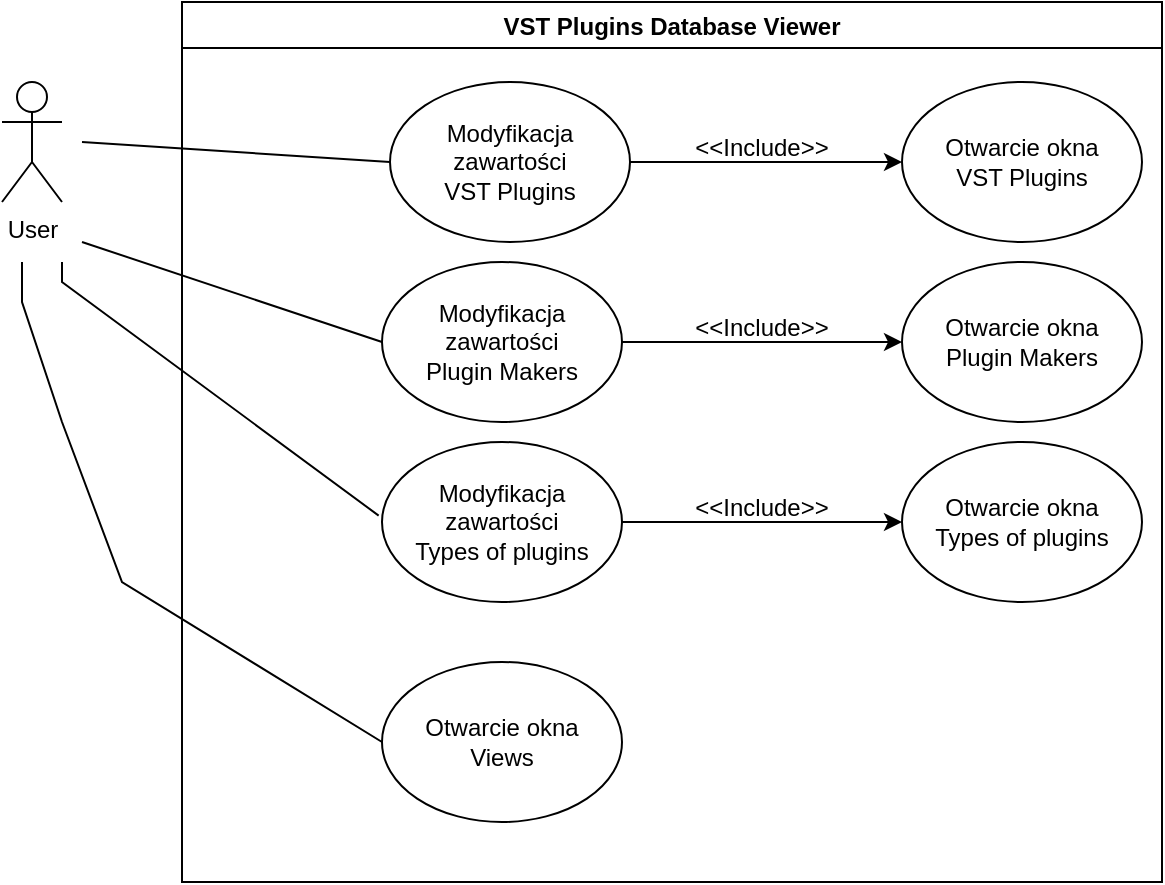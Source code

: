 <mxfile version="18.2.1"><diagram id="PE_-rLOyzIDxLuA_NrZw" name="Page-1"><mxGraphModel dx="1422" dy="-389" grid="1" gridSize="10" guides="1" tooltips="1" connect="1" arrows="1" fold="1" page="1" pageScale="1" pageWidth="827" pageHeight="1169" math="0" shadow="0"><root><mxCell id="0"/><mxCell id="1" parent="0"/><mxCell id="qRG5tzOgu3wpBvP5FMSE-100" value="User" style="shape=umlActor;verticalLabelPosition=bottom;verticalAlign=top;html=1;outlineConnect=0;" vertex="1" parent="1"><mxGeometry x="60" y="1354" width="30" height="60" as="geometry"/></mxCell><mxCell id="qRG5tzOgu3wpBvP5FMSE-101" value="VST Plugins Database Viewer" style="swimlane;fillColor=none;" vertex="1" parent="1"><mxGeometry x="150" y="1314" width="490" height="440" as="geometry"/></mxCell><mxCell id="qRG5tzOgu3wpBvP5FMSE-102" value="Otwarcie okna&lt;br&gt;VST Plugins" style="ellipse;whiteSpace=wrap;html=1;" vertex="1" parent="qRG5tzOgu3wpBvP5FMSE-101"><mxGeometry x="360" y="40" width="120" height="80" as="geometry"/></mxCell><mxCell id="qRG5tzOgu3wpBvP5FMSE-103" value="Otwarcie okna&lt;br&gt;Plugin Makers" style="ellipse;whiteSpace=wrap;html=1;" vertex="1" parent="qRG5tzOgu3wpBvP5FMSE-101"><mxGeometry x="360" y="130" width="120" height="80" as="geometry"/></mxCell><mxCell id="qRG5tzOgu3wpBvP5FMSE-104" value="Otwarcie okna&lt;br&gt;Types of plugins" style="ellipse;whiteSpace=wrap;html=1;" vertex="1" parent="qRG5tzOgu3wpBvP5FMSE-101"><mxGeometry x="360" y="220" width="120" height="80" as="geometry"/></mxCell><mxCell id="qRG5tzOgu3wpBvP5FMSE-105" value="Otwarcie okna&lt;br&gt;Views" style="ellipse;whiteSpace=wrap;html=1;" vertex="1" parent="qRG5tzOgu3wpBvP5FMSE-101"><mxGeometry x="100" y="330" width="120" height="80" as="geometry"/></mxCell><mxCell id="qRG5tzOgu3wpBvP5FMSE-123" value="Modyfikacja zawartości&lt;br&gt;VST Plugins" style="ellipse;whiteSpace=wrap;html=1;" vertex="1" parent="qRG5tzOgu3wpBvP5FMSE-101"><mxGeometry x="104" y="40" width="120" height="80" as="geometry"/></mxCell><mxCell id="qRG5tzOgu3wpBvP5FMSE-124" value="Modyfikacja zawartości&lt;br&gt;Plugin Makers" style="ellipse;whiteSpace=wrap;html=1;" vertex="1" parent="qRG5tzOgu3wpBvP5FMSE-101"><mxGeometry x="100" y="130" width="120" height="80" as="geometry"/></mxCell><mxCell id="qRG5tzOgu3wpBvP5FMSE-125" value="Modyfikacja zawartości&lt;br&gt;Types of plugins" style="ellipse;whiteSpace=wrap;html=1;" vertex="1" parent="qRG5tzOgu3wpBvP5FMSE-101"><mxGeometry x="100" y="220" width="120" height="80" as="geometry"/></mxCell><mxCell id="qRG5tzOgu3wpBvP5FMSE-121" value="" style="endArrow=none;html=1;rounded=0;exitX=-0.014;exitY=0.46;exitDx=0;exitDy=0;exitPerimeter=0;" edge="1" parent="qRG5tzOgu3wpBvP5FMSE-101" source="qRG5tzOgu3wpBvP5FMSE-125"><mxGeometry width="50" height="50" relative="1" as="geometry"><mxPoint x="80" y="250" as="sourcePoint"/><mxPoint x="-60" y="130" as="targetPoint"/><Array as="points"><mxPoint x="-60" y="140"/></Array></mxGeometry></mxCell><mxCell id="qRG5tzOgu3wpBvP5FMSE-127" value="" style="endArrow=classic;html=1;rounded=0;entryX=0;entryY=0.5;entryDx=0;entryDy=0;exitX=1;exitY=0.5;exitDx=0;exitDy=0;endFill=1;" edge="1" parent="qRG5tzOgu3wpBvP5FMSE-101" source="qRG5tzOgu3wpBvP5FMSE-123" target="qRG5tzOgu3wpBvP5FMSE-102"><mxGeometry width="50" height="50" relative="1" as="geometry"><mxPoint x="210" y="90" as="sourcePoint"/><mxPoint x="260" y="40" as="targetPoint"/></mxGeometry></mxCell><mxCell id="qRG5tzOgu3wpBvP5FMSE-130" value="" style="endArrow=classic;html=1;rounded=0;exitX=1;exitY=0.5;exitDx=0;exitDy=0;entryX=0;entryY=0.5;entryDx=0;entryDy=0;startArrow=none;endFill=1;" edge="1" parent="qRG5tzOgu3wpBvP5FMSE-101" target="qRG5tzOgu3wpBvP5FMSE-103"><mxGeometry width="50" height="50" relative="1" as="geometry"><mxPoint x="340" y="170" as="sourcePoint"/><mxPoint x="340" y="310" as="targetPoint"/></mxGeometry></mxCell><mxCell id="qRG5tzOgu3wpBvP5FMSE-131" value="" style="endArrow=none;html=1;rounded=0;exitX=0;exitY=0.5;exitDx=0;exitDy=0;entryX=1;entryY=0.5;entryDx=0;entryDy=0;startArrow=classic;startFill=1;" edge="1" parent="qRG5tzOgu3wpBvP5FMSE-101" source="qRG5tzOgu3wpBvP5FMSE-104" target="qRG5tzOgu3wpBvP5FMSE-125"><mxGeometry width="50" height="50" relative="1" as="geometry"><mxPoint x="-190" y="410" as="sourcePoint"/><mxPoint x="-140" y="360" as="targetPoint"/></mxGeometry></mxCell><mxCell id="qRG5tzOgu3wpBvP5FMSE-134" value="&lt;div&gt;&amp;lt;&amp;lt;Include&amp;gt;&amp;gt;&lt;/div&gt;&lt;div&gt;&lt;br&gt;&lt;/div&gt;" style="text;html=1;strokeColor=none;fillColor=none;align=center;verticalAlign=middle;whiteSpace=wrap;rounded=0;" vertex="1" parent="qRG5tzOgu3wpBvP5FMSE-101"><mxGeometry x="260" y="245" width="60" height="30" as="geometry"/></mxCell><mxCell id="qRG5tzOgu3wpBvP5FMSE-136" value="" style="endArrow=none;html=1;rounded=0;exitX=1;exitY=0.5;exitDx=0;exitDy=0;" edge="1" parent="qRG5tzOgu3wpBvP5FMSE-101" source="qRG5tzOgu3wpBvP5FMSE-124"><mxGeometry width="50" height="50" relative="1" as="geometry"><mxPoint x="530" y="1490" as="sourcePoint"/><mxPoint x="340" y="170" as="targetPoint"/></mxGeometry></mxCell><mxCell id="qRG5tzOgu3wpBvP5FMSE-137" value="&lt;div&gt;&amp;lt;&amp;lt;Include&amp;gt;&amp;gt;&lt;/div&gt;&lt;div&gt;&lt;br&gt;&lt;/div&gt;" style="text;html=1;strokeColor=none;fillColor=none;align=center;verticalAlign=middle;whiteSpace=wrap;rounded=0;" vertex="1" parent="qRG5tzOgu3wpBvP5FMSE-101"><mxGeometry x="260" y="65" width="60" height="30" as="geometry"/></mxCell><mxCell id="qRG5tzOgu3wpBvP5FMSE-132" value="&lt;div&gt;&amp;lt;&amp;lt;Include&amp;gt;&amp;gt;&lt;/div&gt;&lt;div&gt;&lt;br&gt;&lt;/div&gt;" style="text;html=1;strokeColor=none;fillColor=none;align=center;verticalAlign=middle;whiteSpace=wrap;rounded=0;" vertex="1" parent="qRG5tzOgu3wpBvP5FMSE-101"><mxGeometry x="260" y="155" width="60" height="30" as="geometry"/></mxCell><mxCell id="qRG5tzOgu3wpBvP5FMSE-119" value="" style="endArrow=none;html=1;rounded=0;exitX=0;exitY=0.5;exitDx=0;exitDy=0;" edge="1" parent="1" source="qRG5tzOgu3wpBvP5FMSE-124"><mxGeometry width="50" height="50" relative="1" as="geometry"><mxPoint x="240" y="1474" as="sourcePoint"/><mxPoint x="100" y="1434" as="targetPoint"/><Array as="points"><mxPoint x="100" y="1434"/></Array></mxGeometry></mxCell><mxCell id="qRG5tzOgu3wpBvP5FMSE-120" value="" style="endArrow=none;html=1;rounded=0;exitX=0;exitY=0.5;exitDx=0;exitDy=0;" edge="1" parent="1" source="qRG5tzOgu3wpBvP5FMSE-105"><mxGeometry width="50" height="50" relative="1" as="geometry"><mxPoint x="160" y="1534" as="sourcePoint"/><mxPoint x="70" y="1444" as="targetPoint"/><Array as="points"><mxPoint x="120" y="1604"/><mxPoint x="90" y="1524"/><mxPoint x="70" y="1464"/></Array></mxGeometry></mxCell><mxCell id="qRG5tzOgu3wpBvP5FMSE-122" value="" style="endArrow=none;html=1;rounded=0;entryX=0;entryY=0.5;entryDx=0;entryDy=0;" edge="1" parent="1" target="qRG5tzOgu3wpBvP5FMSE-123"><mxGeometry width="50" height="50" relative="1" as="geometry"><mxPoint x="100" y="1384" as="sourcePoint"/><mxPoint x="230" y="1394" as="targetPoint"/></mxGeometry></mxCell></root></mxGraphModel></diagram></mxfile>